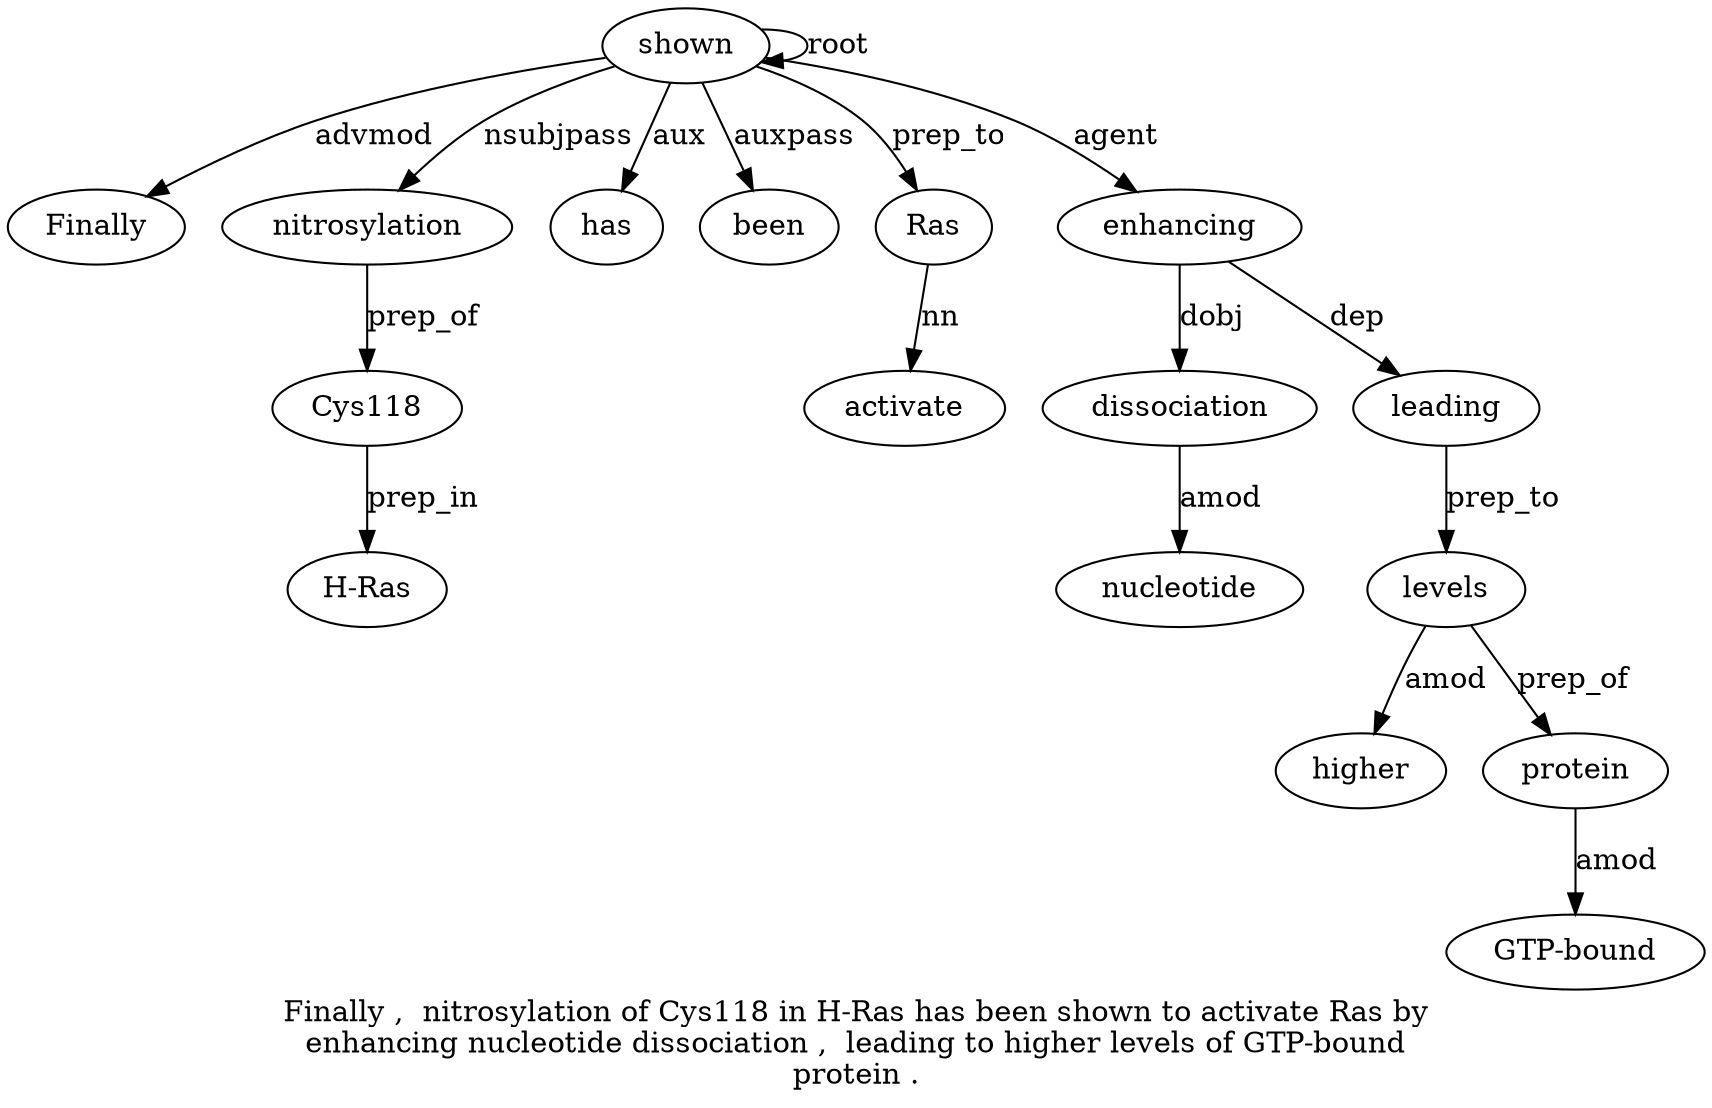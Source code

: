 digraph "Finally ,  nitrosylation of Cys118 in H-Ras has been shown to activate Ras by enhancing nucleotide dissociation ,  leading to higher levels of GTP-bound protein ." {
label="Finally ,  nitrosylation of Cys118 in H-Ras has been shown to activate Ras by
enhancing nucleotide dissociation ,  leading to higher levels of GTP-bound
protein .";
shown10 [style=filled, fillcolor=white, label=shown];
Finally1 [style=filled, fillcolor=white, label=Finally];
shown10 -> Finally1  [label=advmod];
nitrosylation3 [style=filled, fillcolor=white, label=nitrosylation];
shown10 -> nitrosylation3  [label=nsubjpass];
Cys1185 [style=filled, fillcolor=white, label=Cys118];
nitrosylation3 -> Cys1185  [label=prep_of];
"H-Ras7" [style=filled, fillcolor=white, label="H-Ras"];
Cys1185 -> "H-Ras7"  [label=prep_in];
has8 [style=filled, fillcolor=white, label=has];
shown10 -> has8  [label=aux];
been9 [style=filled, fillcolor=white, label=been];
shown10 -> been9  [label=auxpass];
shown10 -> shown10  [label=root];
Ras13 [style=filled, fillcolor=white, label=Ras];
activate12 [style=filled, fillcolor=white, label=activate];
Ras13 -> activate12  [label=nn];
shown10 -> Ras13  [label=prep_to];
enhancing15 [style=filled, fillcolor=white, label=enhancing];
shown10 -> enhancing15  [label=agent];
dissociation17 [style=filled, fillcolor=white, label=dissociation];
nucleotide16 [style=filled, fillcolor=white, label=nucleotide];
dissociation17 -> nucleotide16  [label=amod];
enhancing15 -> dissociation17  [label=dobj];
leading19 [style=filled, fillcolor=white, label=leading];
enhancing15 -> leading19  [label=dep];
levels22 [style=filled, fillcolor=white, label=levels];
higher21 [style=filled, fillcolor=white, label=higher];
levels22 -> higher21  [label=amod];
leading19 -> levels22  [label=prep_to];
protein25 [style=filled, fillcolor=white, label=protein];
"GTP-bound24" [style=filled, fillcolor=white, label="GTP-bound"];
protein25 -> "GTP-bound24"  [label=amod];
levels22 -> protein25  [label=prep_of];
}
